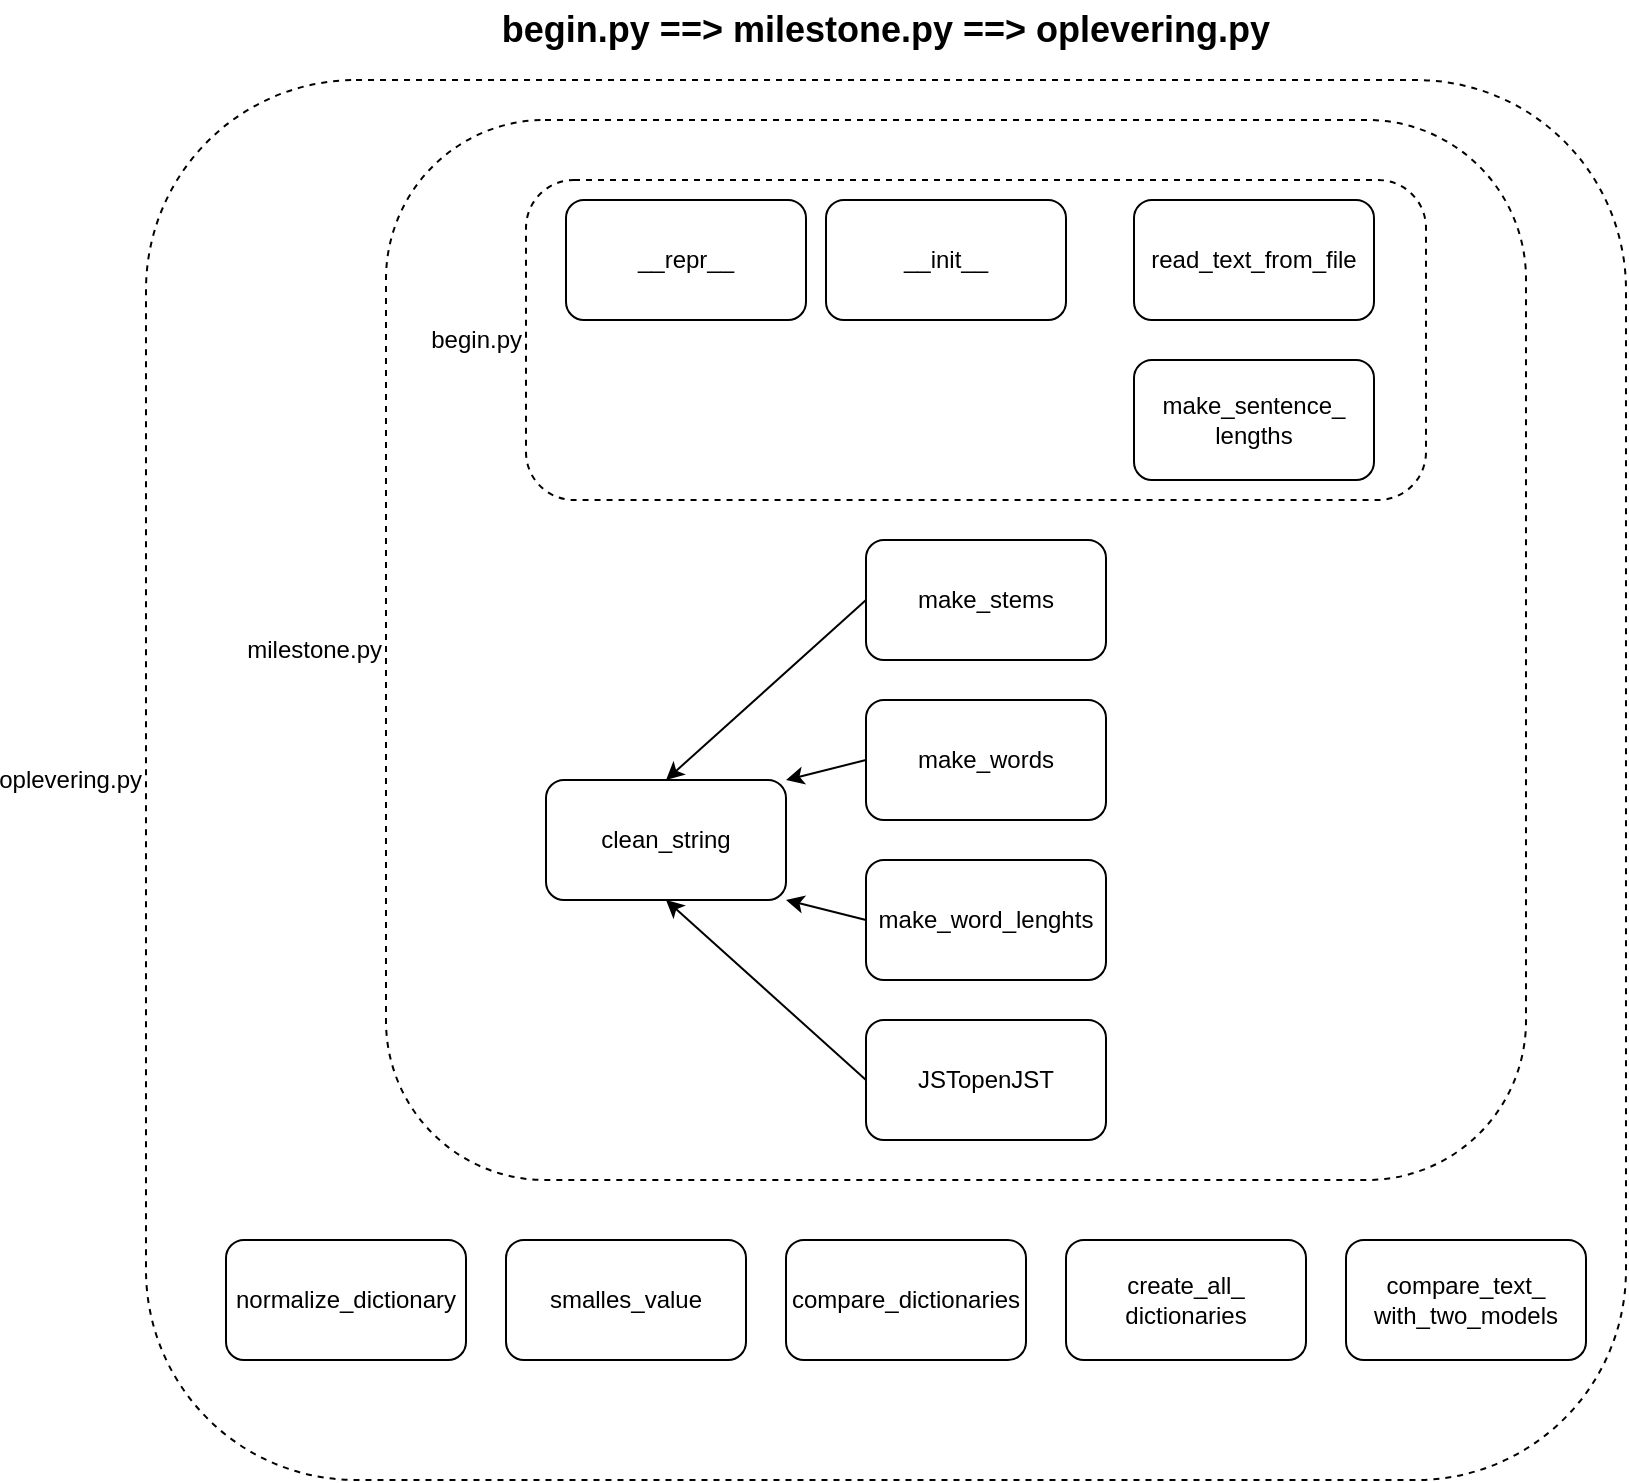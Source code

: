 <mxfile>
    <diagram id="KlJxis-ln8fvMxdTgVcl" name="Page-1">
        <mxGraphModel dx="1183" dy="593" grid="1" gridSize="10" guides="1" tooltips="1" connect="1" arrows="1" fold="1" page="1" pageScale="1" pageWidth="827" pageHeight="1169" math="0" shadow="0">
            <root>
                <mxCell id="0"/>
                <mxCell id="1" parent="0"/>
                <mxCell id="tg7NKH5quTQIHvl_4e8w-2" value="" style="group" parent="1" vertex="1" connectable="0">
                    <mxGeometry x="240" y="30" width="740" height="740" as="geometry"/>
                </mxCell>
                <mxCell id="FpcOVWvwDUcFkFBgdUGx-28" value="" style="group" parent="tg7NKH5quTQIHvl_4e8w-2" vertex="1" connectable="0">
                    <mxGeometry y="40" width="740" height="700" as="geometry"/>
                </mxCell>
                <mxCell id="FpcOVWvwDUcFkFBgdUGx-25" value="oplevering.py" style="rounded=1;whiteSpace=wrap;html=1;dashed=1;align=right;verticalAlign=middle;labelPosition=left;verticalLabelPosition=middle;" parent="FpcOVWvwDUcFkFBgdUGx-28" vertex="1">
                    <mxGeometry width="740" height="700" as="geometry"/>
                </mxCell>
                <mxCell id="FpcOVWvwDUcFkFBgdUGx-2" style="edgeStyle=orthogonalEdgeStyle;rounded=0;orthogonalLoop=1;jettySize=auto;html=1;" parent="FpcOVWvwDUcFkFBgdUGx-28" source="FpcOVWvwDUcFkFBgdUGx-1" edge="1">
                    <mxGeometry relative="1" as="geometry">
                        <mxPoint x="590" y="160" as="targetPoint"/>
                    </mxGeometry>
                </mxCell>
                <mxCell id="FpcOVWvwDUcFkFBgdUGx-7" value="milestone.py" style="rounded=1;whiteSpace=wrap;html=1;dashed=1;align=right;verticalAlign=middle;labelPosition=left;verticalLabelPosition=middle;" parent="FpcOVWvwDUcFkFBgdUGx-28" vertex="1">
                    <mxGeometry x="120" y="20" width="570" height="530" as="geometry"/>
                </mxCell>
                <mxCell id="FpcOVWvwDUcFkFBgdUGx-18" value="" style="group" parent="FpcOVWvwDUcFkFBgdUGx-28" vertex="1" connectable="0">
                    <mxGeometry x="200" y="230" width="280" height="300" as="geometry"/>
                </mxCell>
                <mxCell id="FpcOVWvwDUcFkFBgdUGx-8" value="clean_string" style="rounded=1;whiteSpace=wrap;html=1;" parent="FpcOVWvwDUcFkFBgdUGx-18" vertex="1">
                    <mxGeometry y="120" width="120" height="60" as="geometry"/>
                </mxCell>
                <mxCell id="FpcOVWvwDUcFkFBgdUGx-10" value="make_word_lenghts" style="rounded=1;whiteSpace=wrap;html=1;" parent="FpcOVWvwDUcFkFBgdUGx-18" vertex="1">
                    <mxGeometry x="160" y="160" width="120" height="60" as="geometry"/>
                </mxCell>
                <mxCell id="FpcOVWvwDUcFkFBgdUGx-11" value="make_words" style="rounded=1;whiteSpace=wrap;html=1;" parent="FpcOVWvwDUcFkFBgdUGx-18" vertex="1">
                    <mxGeometry x="160" y="80" width="120" height="60" as="geometry"/>
                </mxCell>
                <mxCell id="FpcOVWvwDUcFkFBgdUGx-12" value="make_stems" style="rounded=1;whiteSpace=wrap;html=1;" parent="FpcOVWvwDUcFkFBgdUGx-18" vertex="1">
                    <mxGeometry x="160" width="120" height="60" as="geometry"/>
                </mxCell>
                <mxCell id="FpcOVWvwDUcFkFBgdUGx-13" value="JSTopenJST" style="rounded=1;whiteSpace=wrap;html=1;" parent="FpcOVWvwDUcFkFBgdUGx-18" vertex="1">
                    <mxGeometry x="160" y="240" width="120" height="60" as="geometry"/>
                </mxCell>
                <mxCell id="FpcOVWvwDUcFkFBgdUGx-14" value="" style="endArrow=classic;html=1;rounded=0;entryX=0.5;entryY=0;entryDx=0;entryDy=0;exitX=0;exitY=0.5;exitDx=0;exitDy=0;" parent="FpcOVWvwDUcFkFBgdUGx-18" source="FpcOVWvwDUcFkFBgdUGx-12" target="FpcOVWvwDUcFkFBgdUGx-8" edge="1">
                    <mxGeometry width="50" height="50" relative="1" as="geometry">
                        <mxPoint x="190" y="120" as="sourcePoint"/>
                        <mxPoint x="240" y="70" as="targetPoint"/>
                    </mxGeometry>
                </mxCell>
                <mxCell id="FpcOVWvwDUcFkFBgdUGx-15" value="" style="endArrow=classic;html=1;rounded=0;entryX=1;entryY=0;entryDx=0;entryDy=0;exitX=0;exitY=0.5;exitDx=0;exitDy=0;" parent="FpcOVWvwDUcFkFBgdUGx-18" source="FpcOVWvwDUcFkFBgdUGx-11" target="FpcOVWvwDUcFkFBgdUGx-8" edge="1">
                    <mxGeometry width="50" height="50" relative="1" as="geometry">
                        <mxPoint x="-230" y="150" as="sourcePoint"/>
                        <mxPoint x="-330" y="240" as="targetPoint"/>
                    </mxGeometry>
                </mxCell>
                <mxCell id="FpcOVWvwDUcFkFBgdUGx-16" value="" style="endArrow=classic;html=1;rounded=0;entryX=1;entryY=1;entryDx=0;entryDy=0;exitX=0;exitY=0.5;exitDx=0;exitDy=0;" parent="FpcOVWvwDUcFkFBgdUGx-18" source="FpcOVWvwDUcFkFBgdUGx-10" target="FpcOVWvwDUcFkFBgdUGx-8" edge="1">
                    <mxGeometry width="50" height="50" relative="1" as="geometry">
                        <mxPoint x="-220" y="270" as="sourcePoint"/>
                        <mxPoint x="-320" y="360" as="targetPoint"/>
                    </mxGeometry>
                </mxCell>
                <mxCell id="FpcOVWvwDUcFkFBgdUGx-17" value="" style="endArrow=classic;html=1;rounded=0;entryX=0.5;entryY=1;entryDx=0;entryDy=0;exitX=0;exitY=0.5;exitDx=0;exitDy=0;" parent="FpcOVWvwDUcFkFBgdUGx-18" source="FpcOVWvwDUcFkFBgdUGx-13" target="FpcOVWvwDUcFkFBgdUGx-8" edge="1">
                    <mxGeometry width="50" height="50" relative="1" as="geometry">
                        <mxPoint x="-190" y="300" as="sourcePoint"/>
                        <mxPoint x="-290" y="390" as="targetPoint"/>
                    </mxGeometry>
                </mxCell>
                <mxCell id="FpcOVWvwDUcFkFBgdUGx-19" value="" style="group" parent="FpcOVWvwDUcFkFBgdUGx-28" vertex="1" connectable="0">
                    <mxGeometry x="190" y="50" width="450" height="160" as="geometry"/>
                </mxCell>
                <mxCell id="FpcOVWvwDUcFkFBgdUGx-6" value="begin.py" style="rounded=1;whiteSpace=wrap;html=1;dashed=1;align=right;verticalAlign=middle;labelPosition=left;verticalLabelPosition=middle;" parent="FpcOVWvwDUcFkFBgdUGx-19" vertex="1">
                    <mxGeometry width="450" height="160" as="geometry"/>
                </mxCell>
                <mxCell id="FpcOVWvwDUcFkFBgdUGx-1" value="read_text_from_file" style="rounded=1;whiteSpace=wrap;html=1;" parent="FpcOVWvwDUcFkFBgdUGx-19" vertex="1">
                    <mxGeometry x="304" y="10" width="120" height="60" as="geometry"/>
                </mxCell>
                <mxCell id="FpcOVWvwDUcFkFBgdUGx-3" value="make_sentence_&lt;br&gt;lengths" style="rounded=1;whiteSpace=wrap;html=1;" parent="FpcOVWvwDUcFkFBgdUGx-19" vertex="1">
                    <mxGeometry x="304" y="90" width="120" height="60" as="geometry"/>
                </mxCell>
                <mxCell id="FpcOVWvwDUcFkFBgdUGx-4" value="__repr__" style="rounded=1;whiteSpace=wrap;html=1;" parent="FpcOVWvwDUcFkFBgdUGx-19" vertex="1">
                    <mxGeometry x="20" y="10" width="120" height="60" as="geometry"/>
                </mxCell>
                <mxCell id="FpcOVWvwDUcFkFBgdUGx-5" value="__init__" style="rounded=1;whiteSpace=wrap;html=1;" parent="FpcOVWvwDUcFkFBgdUGx-19" vertex="1">
                    <mxGeometry x="150" y="10" width="120" height="60" as="geometry"/>
                </mxCell>
                <mxCell id="FpcOVWvwDUcFkFBgdUGx-26" value="" style="group" parent="FpcOVWvwDUcFkFBgdUGx-28" vertex="1" connectable="0">
                    <mxGeometry x="40" y="580" width="680" height="60" as="geometry"/>
                </mxCell>
                <mxCell id="FpcOVWvwDUcFkFBgdUGx-20" value="normalize_dictionary" style="rounded=1;whiteSpace=wrap;html=1;" parent="FpcOVWvwDUcFkFBgdUGx-26" vertex="1">
                    <mxGeometry width="120" height="60" as="geometry"/>
                </mxCell>
                <mxCell id="FpcOVWvwDUcFkFBgdUGx-21" value="smalles_value" style="rounded=1;whiteSpace=wrap;html=1;" parent="FpcOVWvwDUcFkFBgdUGx-26" vertex="1">
                    <mxGeometry x="140" width="120" height="60" as="geometry"/>
                </mxCell>
                <mxCell id="FpcOVWvwDUcFkFBgdUGx-22" value="compare_dictionaries" style="rounded=1;whiteSpace=wrap;html=1;" parent="FpcOVWvwDUcFkFBgdUGx-26" vertex="1">
                    <mxGeometry x="280" width="120" height="60" as="geometry"/>
                </mxCell>
                <mxCell id="FpcOVWvwDUcFkFBgdUGx-23" value="create_all_&lt;br&gt;dictionaries" style="rounded=1;whiteSpace=wrap;html=1;" parent="FpcOVWvwDUcFkFBgdUGx-26" vertex="1">
                    <mxGeometry x="420" width="120" height="60" as="geometry"/>
                </mxCell>
                <mxCell id="FpcOVWvwDUcFkFBgdUGx-24" value="compare_text_&lt;br&gt;with_two_models" style="rounded=1;whiteSpace=wrap;html=1;" parent="FpcOVWvwDUcFkFBgdUGx-26" vertex="1">
                    <mxGeometry x="560" width="120" height="60" as="geometry"/>
                </mxCell>
                <mxCell id="tg7NKH5quTQIHvl_4e8w-1" value="&lt;b&gt;&lt;font style=&quot;font-size: 18px&quot;&gt;begin.py ==&amp;gt; milestone.py ==&amp;gt; oplevering.py&lt;/font&gt;&lt;/b&gt;" style="text;html=1;strokeColor=none;fillColor=none;align=center;verticalAlign=middle;whiteSpace=wrap;rounded=0;" parent="tg7NKH5quTQIHvl_4e8w-2" vertex="1">
                    <mxGeometry x="150" width="440" height="30" as="geometry"/>
                </mxCell>
            </root>
        </mxGraphModel>
    </diagram>
</mxfile>